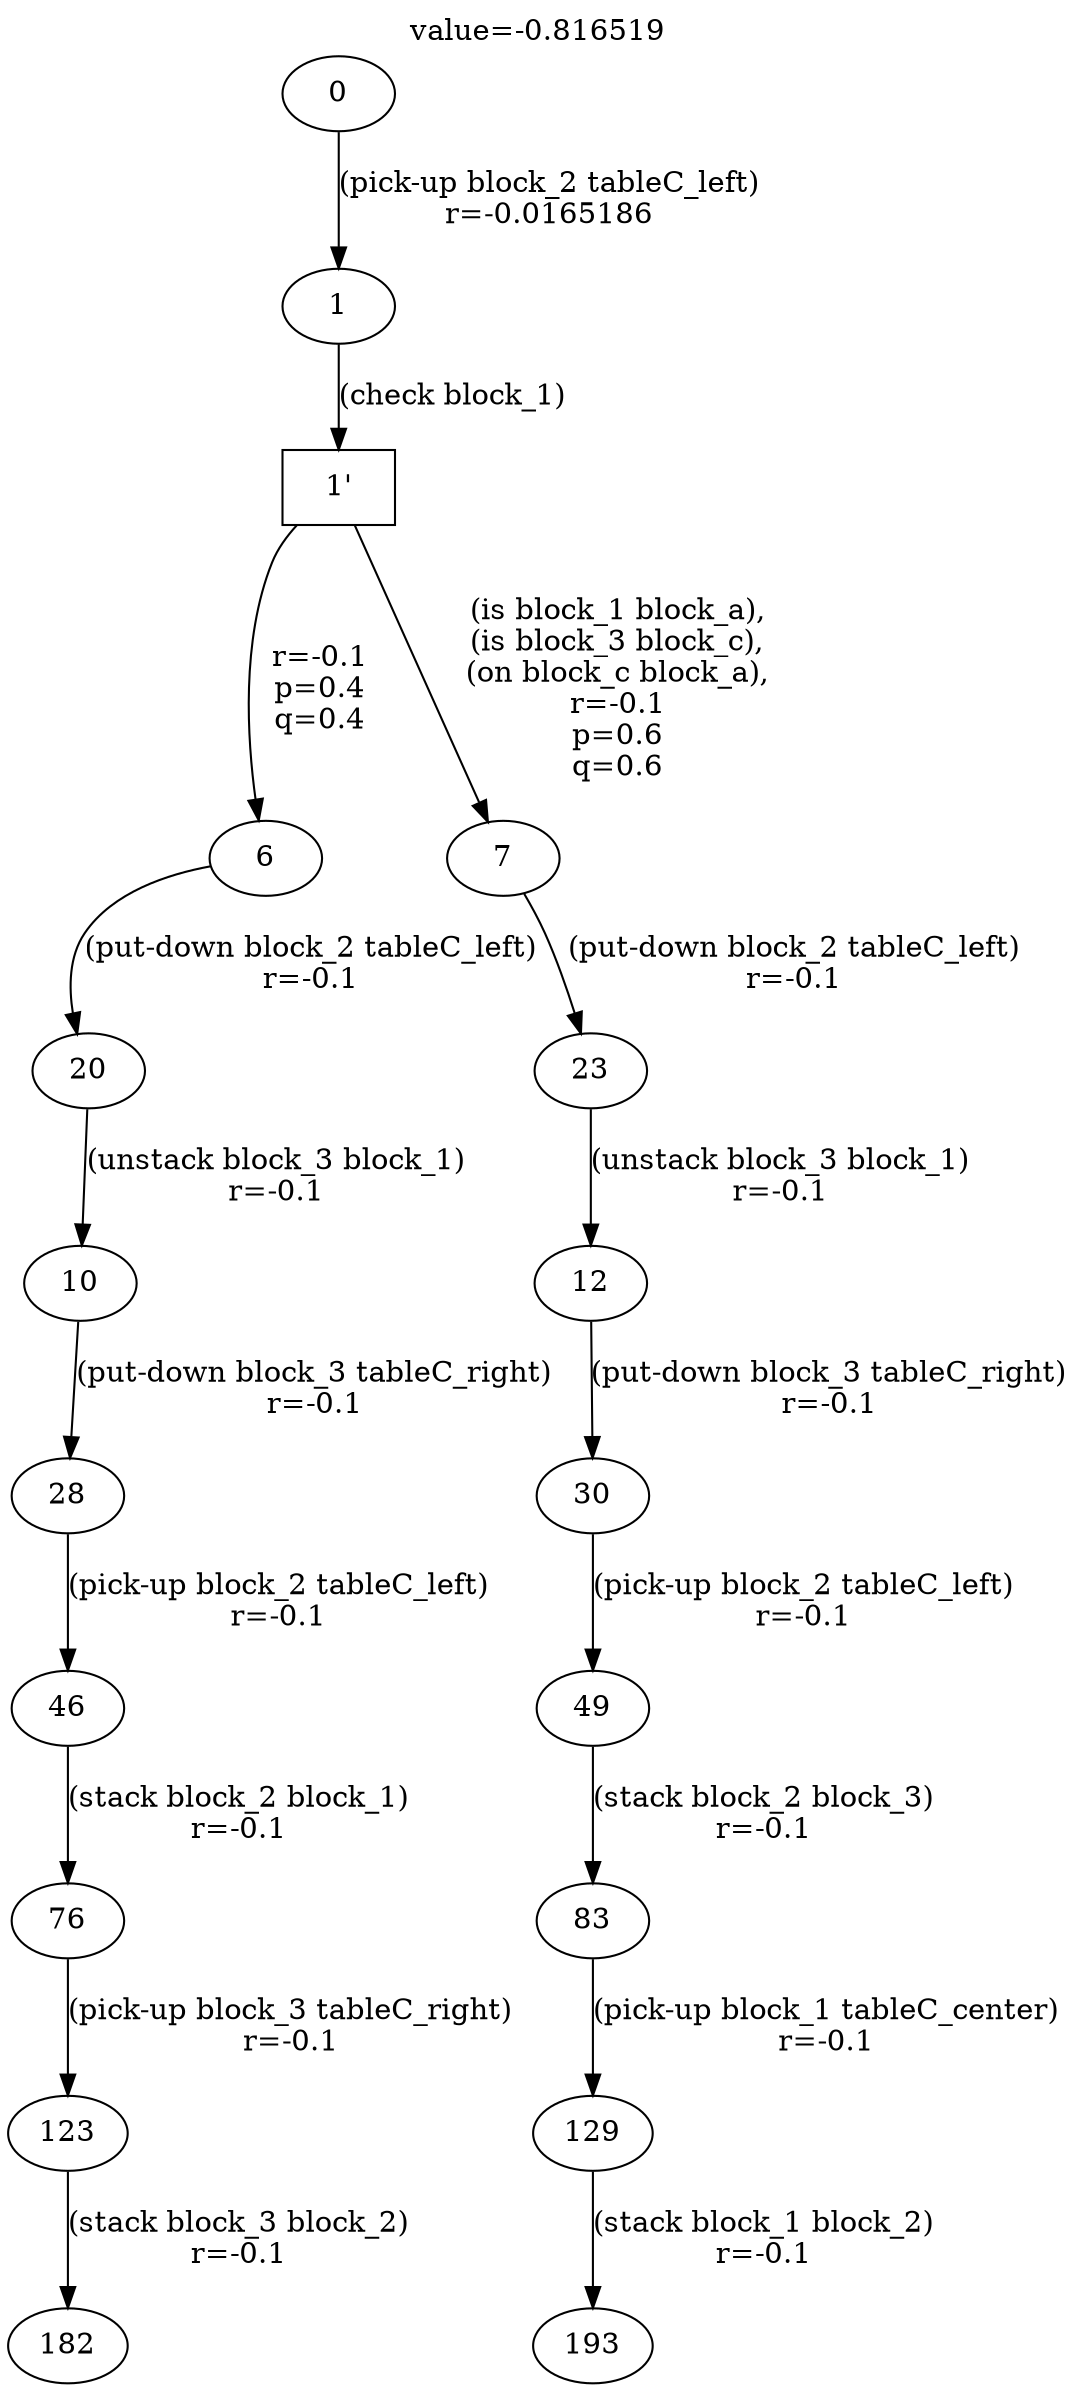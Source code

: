 digraph g{
label="value=-0.816519"
labelloc=top
0->1 [ label="(pick-up block_2 tableC_left)
r=-0.0165186" ];
"1'" [ shape=box ] ;
1->"1'" [ label="(check block_1)" ];
"1'"->6 [ label="
r=-0.1
p=0.4
q=0.4" ];
6->20 [ label="(put-down block_2 tableC_left)
r=-0.1" ];
20->10 [ label="(unstack block_3 block_1)
r=-0.1" ];
10->28 [ label="(put-down block_3 tableC_right)
r=-0.1" ];
28->46 [ label="(pick-up block_2 tableC_left)
r=-0.1" ];
46->76 [ label="(stack block_2 block_1)
r=-0.1" ];
76->123 [ label="(pick-up block_3 tableC_right)
r=-0.1" ];
123->182 [ label="(stack block_3 block_2)
r=-0.1" ];
"1'"->7 [ label="
(is block_1 block_a),
(is block_3 block_c),
(on block_c block_a),
r=-0.1
p=0.6
q=0.6" ];
7->23 [ label="(put-down block_2 tableC_left)
r=-0.1" ];
23->12 [ label="(unstack block_3 block_1)
r=-0.1" ];
12->30 [ label="(put-down block_3 tableC_right)
r=-0.1" ];
30->49 [ label="(pick-up block_2 tableC_left)
r=-0.1" ];
49->83 [ label="(stack block_2 block_3)
r=-0.1" ];
83->129 [ label="(pick-up block_1 tableC_center)
r=-0.1" ];
129->193 [ label="(stack block_1 block_2)
r=-0.1" ];
}

